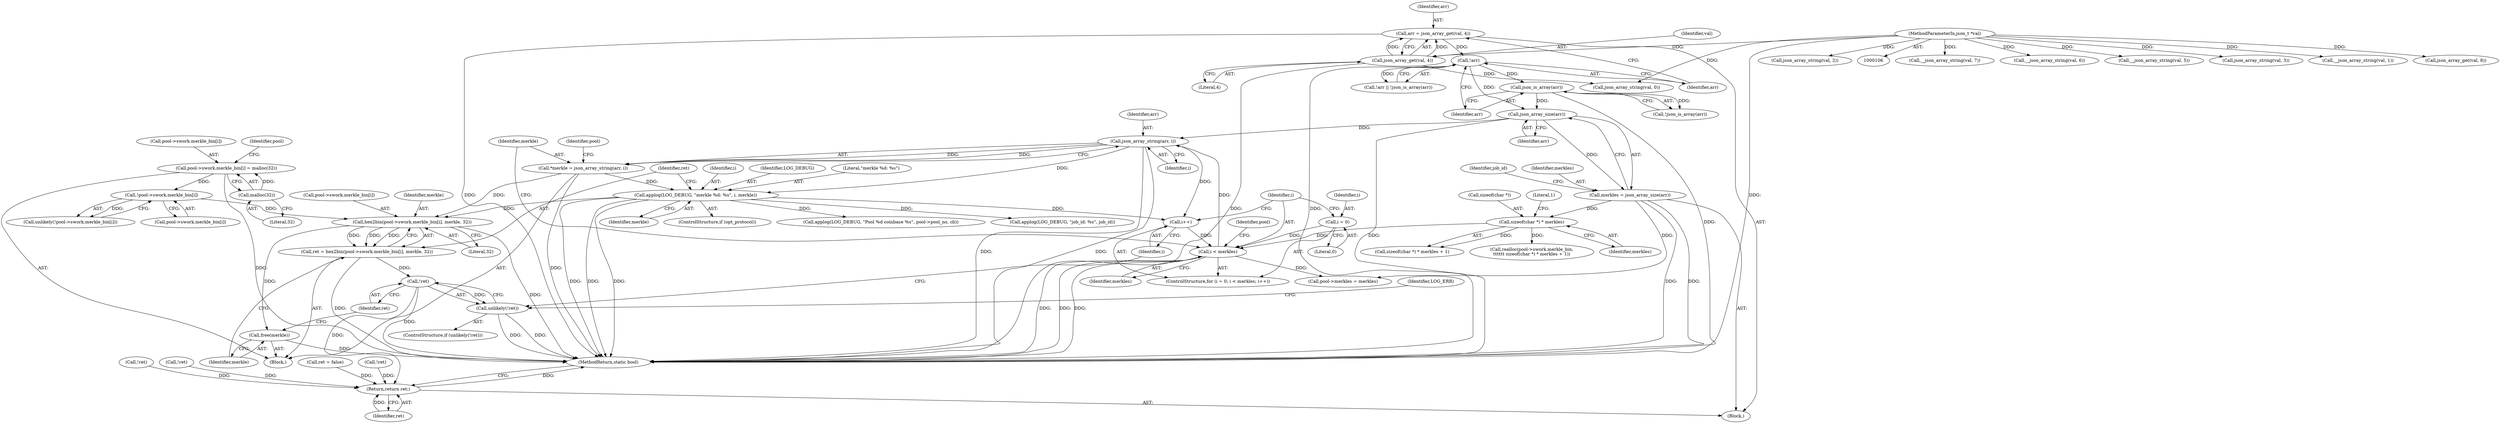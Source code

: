 digraph "0_cgminer_e1c5050734123973b99d181c45e74b2cbb00272e_1@pointer" {
"1000409" [label="(Call,hex2bin(pool->swork.merkle_bin[i], merkle, 32))"];
"1000389" [label="(Call,!pool->swork.merkle_bin[i])"];
"1000377" [label="(Call,pool->swork.merkle_bin[i] = malloc(32))"];
"1000385" [label="(Call,malloc(32))"];
"1000372" [label="(Call,*merkle = json_array_string(arr, i))"];
"1000374" [label="(Call,json_array_string(arr, i))"];
"1000152" [label="(Call,json_array_size(arr))"];
"1000147" [label="(Call,json_is_array(arr))"];
"1000144" [label="(Call,!arr)"];
"1000137" [label="(Call,arr = json_array_get(val, 4))"];
"1000139" [label="(Call,json_array_get(val, 4))"];
"1000108" [label="(MethodParameterIn,json_t *val)"];
"1000365" [label="(Call,i < merkles)"];
"1000368" [label="(Call,i++)"];
"1000402" [label="(Call,applog(LOG_DEBUG, \"merkle %d: %s\", i, merkle))"];
"1000362" [label="(Call,i = 0)"];
"1000356" [label="(Call,sizeof(char *) * merkles)"];
"1000150" [label="(Call,merkles = json_array_size(arr))"];
"1000407" [label="(Call,ret = hex2bin(pool->swork.merkle_bin[i], merkle, 32))"];
"1000423" [label="(Call,!ret)"];
"1000422" [label="(Call,unlikely(!ret))"];
"1000683" [label="(Return,return ret;)"];
"1000419" [label="(Call,free(merkle))"];
"1000385" [label="(Call,malloc(32))"];
"1000349" [label="(Call,realloc(pool->swork.merkle_bin,\n\t\t\t\t\t\t sizeof(char *) * merkles + 1))"];
"1000362" [label="(Call,i = 0)"];
"1000186" [label="(Call,__json_array_string(val, 7))"];
"1000151" [label="(Identifier,merkles)"];
"1000422" [label="(Call,unlikely(!ret))"];
"1000137" [label="(Call,arr = json_array_get(val, 4))"];
"1000386" [label="(Literal,32)"];
"1000373" [label="(Identifier,merkle)"];
"1000381" [label="(Identifier,pool)"];
"1000141" [label="(Literal,4)"];
"1000181" [label="(Call,__json_array_string(val, 6))"];
"1000156" [label="(Call,json_array_string(val, 0))"];
"1000390" [label="(Call,pool->swork.merkle_bin[i])"];
"1000404" [label="(Literal,\"merkle %d: %s\")"];
"1000146" [label="(Call,!json_is_array(arr))"];
"1000410" [label="(Call,pool->swork.merkle_bin[i])"];
"1000402" [label="(Call,applog(LOG_DEBUG, \"merkle %d: %s\", i, merkle))"];
"1000176" [label="(Call,__json_array_string(val, 5))"];
"1000145" [label="(Identifier,arr)"];
"1000356" [label="(Call,sizeof(char *) * merkles)"];
"1000144" [label="(Call,!arr)"];
"1000685" [label="(MethodReturn,static bool)"];
"1000683" [label="(Return,return ret;)"];
"1000367" [label="(Identifier,merkles)"];
"1000143" [label="(Call,!arr || !json_is_array(arr))"];
"1000109" [label="(Block,)"];
"1000171" [label="(Call,json_array_string(val, 3))"];
"1000432" [label="(Identifier,pool)"];
"1000161" [label="(Call,__json_array_string(val, 1))"];
"1000406" [label="(Identifier,merkle)"];
"1000375" [label="(Identifier,arr)"];
"1000423" [label="(Call,!ret)"];
"1000407" [label="(Call,ret = hex2bin(pool->swork.merkle_bin[i], merkle, 32))"];
"1000400" [label="(ControlStructure,if (opt_protocol))"];
"1000365" [label="(Call,i < merkles)"];
"1000192" [label="(Call,json_array_get(val, 8))"];
"1000361" [label="(ControlStructure,for (i = 0; i < merkles; i++))"];
"1000405" [label="(Identifier,i)"];
"1000378" [label="(Call,pool->swork.merkle_bin[i])"];
"1000497" [label="(Call,!ret)"];
"1000370" [label="(Block,)"];
"1000427" [label="(Identifier,LOG_ERR)"];
"1000360" [label="(Literal,1)"];
"1000372" [label="(Call,*merkle = json_array_string(arr, i))"];
"1000155" [label="(Identifier,job_id)"];
"1000535" [label="(Call,!ret)"];
"1000359" [label="(Identifier,merkles)"];
"1000148" [label="(Identifier,arr)"];
"1000147" [label="(Call,json_is_array(arr))"];
"1000108" [label="(MethodParameterIn,json_t *val)"];
"1000409" [label="(Call,hex2bin(pool->swork.merkle_bin[i], merkle, 32))"];
"1000393" [label="(Identifier,pool)"];
"1000376" [label="(Identifier,i)"];
"1000153" [label="(Identifier,arr)"];
"1000131" [label="(Call,ret = false)"];
"1000421" [label="(ControlStructure,if (unlikely(!ret)))"];
"1000368" [label="(Call,i++)"];
"1000408" [label="(Identifier,ret)"];
"1000152" [label="(Call,json_array_size(arr))"];
"1000420" [label="(Identifier,merkle)"];
"1000684" [label="(Identifier,ret)"];
"1000516" [label="(Call,!ret)"];
"1000417" [label="(Identifier,merkle)"];
"1000150" [label="(Call,merkles = json_array_size(arr))"];
"1000403" [label="(Identifier,LOG_DEBUG)"];
"1000389" [label="(Call,!pool->swork.merkle_bin[i])"];
"1000612" [label="(Call,applog(LOG_DEBUG, \"Pool %d coinbase %s\", pool->pool_no, cb))"];
"1000369" [label="(Identifier,i)"];
"1000364" [label="(Literal,0)"];
"1000139" [label="(Call,json_array_get(val, 4))"];
"1000166" [label="(Call,json_array_string(val, 2))"];
"1000388" [label="(Call,unlikely(!pool->swork.merkle_bin[i]))"];
"1000355" [label="(Call,sizeof(char *) * merkles + 1)"];
"1000374" [label="(Call,json_array_string(arr, i))"];
"1000424" [label="(Identifier,ret)"];
"1000140" [label="(Identifier,val)"];
"1000418" [label="(Literal,32)"];
"1000138" [label="(Identifier,arr)"];
"1000419" [label="(Call,free(merkle))"];
"1000377" [label="(Call,pool->swork.merkle_bin[i] = malloc(32))"];
"1000630" [label="(Call,applog(LOG_DEBUG, \"job_id: %s\", job_id))"];
"1000430" [label="(Call,pool->merkles = merkles)"];
"1000357" [label="(Call,sizeof(char *))"];
"1000363" [label="(Identifier,i)"];
"1000366" [label="(Identifier,i)"];
"1000409" -> "1000407"  [label="AST: "];
"1000409" -> "1000418"  [label="CFG: "];
"1000410" -> "1000409"  [label="AST: "];
"1000417" -> "1000409"  [label="AST: "];
"1000418" -> "1000409"  [label="AST: "];
"1000407" -> "1000409"  [label="CFG: "];
"1000409" -> "1000685"  [label="DDG: "];
"1000409" -> "1000407"  [label="DDG: "];
"1000409" -> "1000407"  [label="DDG: "];
"1000409" -> "1000407"  [label="DDG: "];
"1000389" -> "1000409"  [label="DDG: "];
"1000372" -> "1000409"  [label="DDG: "];
"1000402" -> "1000409"  [label="DDG: "];
"1000409" -> "1000419"  [label="DDG: "];
"1000389" -> "1000388"  [label="AST: "];
"1000389" -> "1000390"  [label="CFG: "];
"1000390" -> "1000389"  [label="AST: "];
"1000388" -> "1000389"  [label="CFG: "];
"1000389" -> "1000388"  [label="DDG: "];
"1000377" -> "1000389"  [label="DDG: "];
"1000377" -> "1000370"  [label="AST: "];
"1000377" -> "1000385"  [label="CFG: "];
"1000378" -> "1000377"  [label="AST: "];
"1000385" -> "1000377"  [label="AST: "];
"1000393" -> "1000377"  [label="CFG: "];
"1000377" -> "1000685"  [label="DDG: "];
"1000385" -> "1000377"  [label="DDG: "];
"1000385" -> "1000386"  [label="CFG: "];
"1000386" -> "1000385"  [label="AST: "];
"1000372" -> "1000370"  [label="AST: "];
"1000372" -> "1000374"  [label="CFG: "];
"1000373" -> "1000372"  [label="AST: "];
"1000374" -> "1000372"  [label="AST: "];
"1000381" -> "1000372"  [label="CFG: "];
"1000372" -> "1000685"  [label="DDG: "];
"1000374" -> "1000372"  [label="DDG: "];
"1000374" -> "1000372"  [label="DDG: "];
"1000372" -> "1000402"  [label="DDG: "];
"1000374" -> "1000376"  [label="CFG: "];
"1000375" -> "1000374"  [label="AST: "];
"1000376" -> "1000374"  [label="AST: "];
"1000374" -> "1000685"  [label="DDG: "];
"1000374" -> "1000685"  [label="DDG: "];
"1000374" -> "1000368"  [label="DDG: "];
"1000152" -> "1000374"  [label="DDG: "];
"1000365" -> "1000374"  [label="DDG: "];
"1000374" -> "1000402"  [label="DDG: "];
"1000152" -> "1000150"  [label="AST: "];
"1000152" -> "1000153"  [label="CFG: "];
"1000153" -> "1000152"  [label="AST: "];
"1000150" -> "1000152"  [label="CFG: "];
"1000152" -> "1000685"  [label="DDG: "];
"1000152" -> "1000150"  [label="DDG: "];
"1000147" -> "1000152"  [label="DDG: "];
"1000144" -> "1000152"  [label="DDG: "];
"1000147" -> "1000146"  [label="AST: "];
"1000147" -> "1000148"  [label="CFG: "];
"1000148" -> "1000147"  [label="AST: "];
"1000146" -> "1000147"  [label="CFG: "];
"1000147" -> "1000685"  [label="DDG: "];
"1000147" -> "1000146"  [label="DDG: "];
"1000144" -> "1000147"  [label="DDG: "];
"1000144" -> "1000143"  [label="AST: "];
"1000144" -> "1000145"  [label="CFG: "];
"1000145" -> "1000144"  [label="AST: "];
"1000148" -> "1000144"  [label="CFG: "];
"1000143" -> "1000144"  [label="CFG: "];
"1000144" -> "1000685"  [label="DDG: "];
"1000144" -> "1000143"  [label="DDG: "];
"1000137" -> "1000144"  [label="DDG: "];
"1000137" -> "1000109"  [label="AST: "];
"1000137" -> "1000139"  [label="CFG: "];
"1000138" -> "1000137"  [label="AST: "];
"1000139" -> "1000137"  [label="AST: "];
"1000145" -> "1000137"  [label="CFG: "];
"1000137" -> "1000685"  [label="DDG: "];
"1000139" -> "1000137"  [label="DDG: "];
"1000139" -> "1000137"  [label="DDG: "];
"1000139" -> "1000141"  [label="CFG: "];
"1000140" -> "1000139"  [label="AST: "];
"1000141" -> "1000139"  [label="AST: "];
"1000139" -> "1000685"  [label="DDG: "];
"1000108" -> "1000139"  [label="DDG: "];
"1000139" -> "1000156"  [label="DDG: "];
"1000108" -> "1000106"  [label="AST: "];
"1000108" -> "1000685"  [label="DDG: "];
"1000108" -> "1000156"  [label="DDG: "];
"1000108" -> "1000161"  [label="DDG: "];
"1000108" -> "1000166"  [label="DDG: "];
"1000108" -> "1000171"  [label="DDG: "];
"1000108" -> "1000176"  [label="DDG: "];
"1000108" -> "1000181"  [label="DDG: "];
"1000108" -> "1000186"  [label="DDG: "];
"1000108" -> "1000192"  [label="DDG: "];
"1000365" -> "1000361"  [label="AST: "];
"1000365" -> "1000367"  [label="CFG: "];
"1000366" -> "1000365"  [label="AST: "];
"1000367" -> "1000365"  [label="AST: "];
"1000373" -> "1000365"  [label="CFG: "];
"1000432" -> "1000365"  [label="CFG: "];
"1000365" -> "1000685"  [label="DDG: "];
"1000365" -> "1000685"  [label="DDG: "];
"1000365" -> "1000685"  [label="DDG: "];
"1000368" -> "1000365"  [label="DDG: "];
"1000362" -> "1000365"  [label="DDG: "];
"1000356" -> "1000365"  [label="DDG: "];
"1000365" -> "1000430"  [label="DDG: "];
"1000368" -> "1000361"  [label="AST: "];
"1000368" -> "1000369"  [label="CFG: "];
"1000369" -> "1000368"  [label="AST: "];
"1000366" -> "1000368"  [label="CFG: "];
"1000402" -> "1000368"  [label="DDG: "];
"1000402" -> "1000400"  [label="AST: "];
"1000402" -> "1000406"  [label="CFG: "];
"1000403" -> "1000402"  [label="AST: "];
"1000404" -> "1000402"  [label="AST: "];
"1000405" -> "1000402"  [label="AST: "];
"1000406" -> "1000402"  [label="AST: "];
"1000408" -> "1000402"  [label="CFG: "];
"1000402" -> "1000685"  [label="DDG: "];
"1000402" -> "1000685"  [label="DDG: "];
"1000402" -> "1000685"  [label="DDG: "];
"1000402" -> "1000612"  [label="DDG: "];
"1000402" -> "1000630"  [label="DDG: "];
"1000362" -> "1000361"  [label="AST: "];
"1000362" -> "1000364"  [label="CFG: "];
"1000363" -> "1000362"  [label="AST: "];
"1000364" -> "1000362"  [label="AST: "];
"1000366" -> "1000362"  [label="CFG: "];
"1000356" -> "1000355"  [label="AST: "];
"1000356" -> "1000359"  [label="CFG: "];
"1000357" -> "1000356"  [label="AST: "];
"1000359" -> "1000356"  [label="AST: "];
"1000360" -> "1000356"  [label="CFG: "];
"1000356" -> "1000349"  [label="DDG: "];
"1000356" -> "1000355"  [label="DDG: "];
"1000150" -> "1000356"  [label="DDG: "];
"1000150" -> "1000109"  [label="AST: "];
"1000151" -> "1000150"  [label="AST: "];
"1000155" -> "1000150"  [label="CFG: "];
"1000150" -> "1000685"  [label="DDG: "];
"1000150" -> "1000685"  [label="DDG: "];
"1000150" -> "1000430"  [label="DDG: "];
"1000407" -> "1000370"  [label="AST: "];
"1000408" -> "1000407"  [label="AST: "];
"1000420" -> "1000407"  [label="CFG: "];
"1000407" -> "1000685"  [label="DDG: "];
"1000407" -> "1000423"  [label="DDG: "];
"1000423" -> "1000422"  [label="AST: "];
"1000423" -> "1000424"  [label="CFG: "];
"1000424" -> "1000423"  [label="AST: "];
"1000422" -> "1000423"  [label="CFG: "];
"1000423" -> "1000685"  [label="DDG: "];
"1000423" -> "1000422"  [label="DDG: "];
"1000423" -> "1000683"  [label="DDG: "];
"1000422" -> "1000421"  [label="AST: "];
"1000427" -> "1000422"  [label="CFG: "];
"1000369" -> "1000422"  [label="CFG: "];
"1000422" -> "1000685"  [label="DDG: "];
"1000422" -> "1000685"  [label="DDG: "];
"1000683" -> "1000109"  [label="AST: "];
"1000683" -> "1000684"  [label="CFG: "];
"1000684" -> "1000683"  [label="AST: "];
"1000685" -> "1000683"  [label="CFG: "];
"1000683" -> "1000685"  [label="DDG: "];
"1000684" -> "1000683"  [label="DDG: "];
"1000497" -> "1000683"  [label="DDG: "];
"1000131" -> "1000683"  [label="DDG: "];
"1000535" -> "1000683"  [label="DDG: "];
"1000516" -> "1000683"  [label="DDG: "];
"1000419" -> "1000370"  [label="AST: "];
"1000419" -> "1000420"  [label="CFG: "];
"1000420" -> "1000419"  [label="AST: "];
"1000424" -> "1000419"  [label="CFG: "];
"1000419" -> "1000685"  [label="DDG: "];
}
